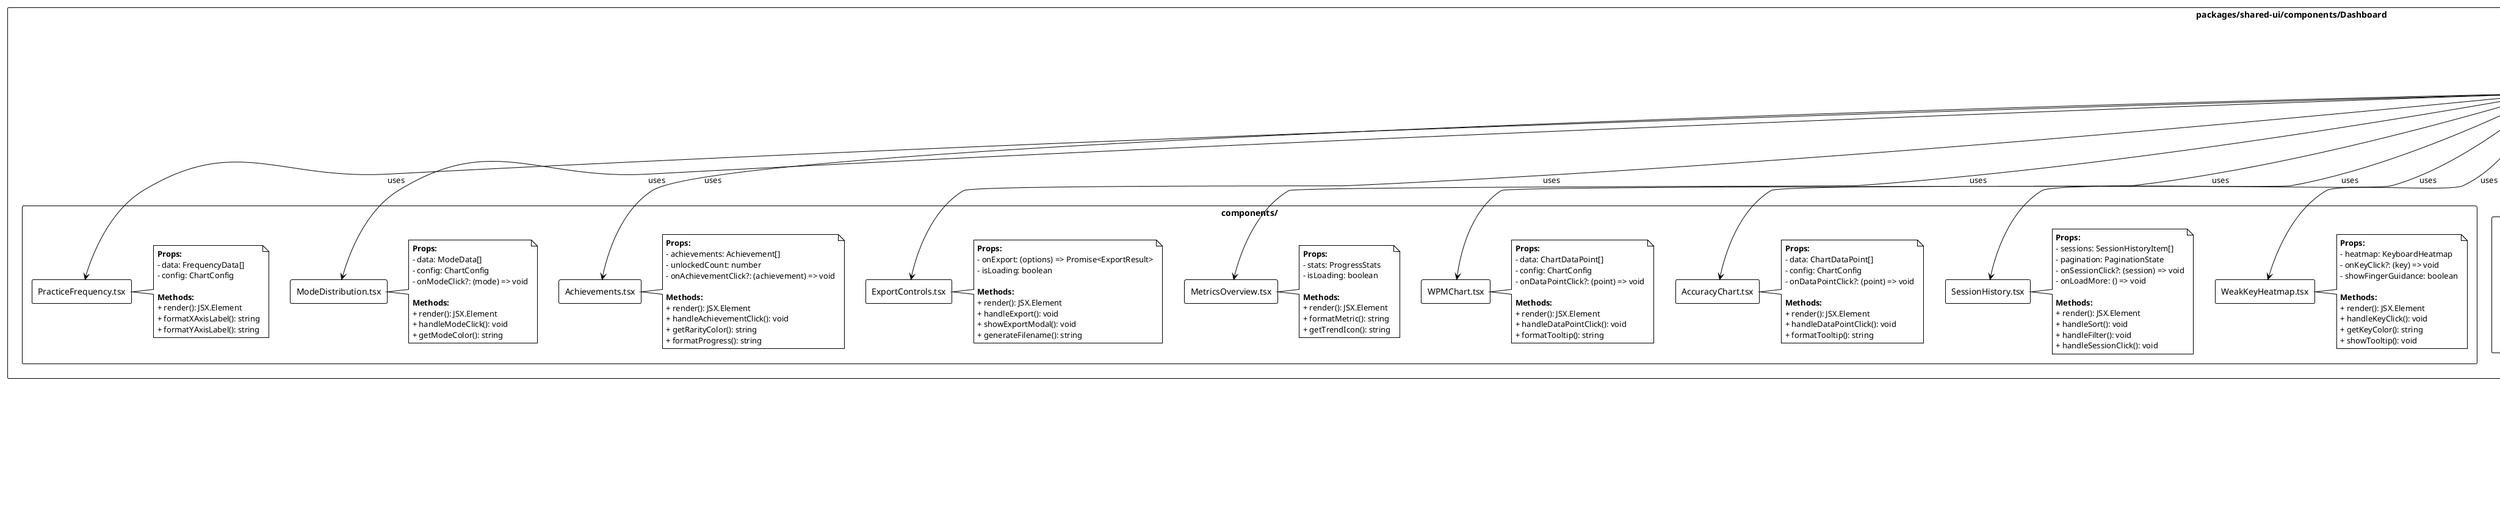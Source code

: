 @startuml Progress Dashboard Component Architecture

!theme plain
skinparam backgroundColor #FFFFFF
skinparam componentStyle rectangle
skinparam packageStyle rectangle

package "packages/shared-ui/components/Dashboard" {
  
  component "Dashboard.tsx" as Dashboard
  note right of Dashboard
    **Props:**
    - userId: string
    - onSessionClick?: (session) => void
    - onWeakKeyClick?: (key) => void
    - onAchievementClick?: (achievement) => void
    
    **Methods:**
    + render(): JSX.Element
    + handleFilterChange(): void
    + handleExport(): void
    + handleRefresh(): void
  end note
  
  package "components/" {
    
    component "MetricsOverview.tsx" as MetricsOverview
    note right of MetricsOverview
      **Props:**
      - stats: ProgressStats
      - isLoading: boolean
      
      **Methods:**
      + render(): JSX.Element
      + formatMetric(): string
      + getTrendIcon(): string
    end note
    
    component "WPMChart.tsx" as WPMChart
    note right of WPMChart
      **Props:**
      - data: ChartDataPoint[]
      - config: ChartConfig
      - onDataPointClick?: (point) => void
      
      **Methods:**
      + render(): JSX.Element
      + handleDataPointClick(): void
      + formatTooltip(): string
    end note
    
    component "AccuracyChart.tsx" as AccuracyChart
    note right of AccuracyChart
      **Props:**
      - data: ChartDataPoint[]
      - config: ChartConfig
      - onDataPointClick?: (point) => void
      
      **Methods:**
      + render(): JSX.Element
      + handleDataPointClick(): void
      + formatTooltip(): string
    end note
    
    component "SessionHistory.tsx" as SessionHistory
    note right of SessionHistory
      **Props:**
      - sessions: SessionHistoryItem[]
      - pagination: PaginationState
      - onSessionClick?: (session) => void
      - onLoadMore: () => void
      
      **Methods:**
      + render(): JSX.Element
      + handleSort(): void
      + handleFilter(): void
      + handleSessionClick(): void
    end note
    
    component "WeakKeyHeatmap.tsx" as WeakKeyHeatmap
    note right of WeakKeyHeatmap
      **Props:**
      - heatmap: KeyboardHeatmap
      - onKeyClick?: (key) => void
      - showFingerGuidance: boolean
      
      **Methods:**
      + render(): JSX.Element
      + handleKeyClick(): void
      + getKeyColor(): string
      + showTooltip(): void
    end note
    
    component "PracticeFrequency.tsx" as PracticeFrequency
    note right of PracticeFrequency
      **Props:**
      - data: FrequencyData[]
      - config: ChartConfig
      
      **Methods:**
      + render(): JSX.Element
      + formatXAxisLabel(): string
      + formatYAxisLabel(): string
    end note
    
    component "ModeDistribution.tsx" as ModeDistribution
    note right of ModeDistribution
      **Props:**
      - data: ModeData[]
      - config: ChartConfig
      - onModeClick?: (mode) => void
      
      **Methods:**
      + render(): JSX.Element
      + handleModeClick(): void
      + getModeColor(): string
    end note
    
    component "Achievements.tsx" as Achievements
    note right of Achievements
      **Props:**
      - achievements: Achievement[]
      - unlockedCount: number
      - onAchievementClick?: (achievement) => void
      
      **Methods:**
      + render(): JSX.Element
      + handleAchievementClick(): void
      + getRarityColor(): string
      + formatProgress(): string
    end note
    
    component "ExportControls.tsx" as ExportControls
    note right of ExportControls
      **Props:**
      - onExport: (options) => Promise<ExportResult>
      - isLoading: boolean
      
      **Methods:**
      + render(): JSX.Element
      + handleExport(): void
      + showExportModal(): void
      + generateFilename(): string
    end note
  }
  
  package "hooks/" {
    
    component "useProgressData.ts" as UseProgressData
    note right of UseProgressData
      **Input:**
      - userId: string
      
      **Output:**
      + data: ProgressData
      + isLoading: boolean
      + error: string | null
      + refresh(): Promise<void>
    end note
    
    component "useChartData.ts" as UseChartData
    note right of UseChartData
      **Input:**
      - sessions: SessionHistoryItem[]
      - filters: DashboardFilters
      
      **Output:**
      + chartData: ChartDataPoint[]
      + processedData: ProcessedChartData
      + isLoading: boolean
    end note
    
    component "useWeakKeyAnalysis.ts" as UseWeakKeyAnalysis
    note right of UseWeakKeyAnalysis
      **Input:**
      - sessions: SessionHistoryItem[]
      - dateRange: [Date, Date]
      
      **Output:**
      + analysis: WeakKeyAnalysis[]
      + heatmap: KeyboardHeatmap
      + isLoading: boolean
      + refresh(): Promise<void>
    end note
    
    component "useAchievements.ts" as UseAchievements
    note right of UseAchievements
      **Input:**
      - userId: string
      - progressData: ProgressData
      
      **Output:**
      + achievements: Achievement[]
      + unlockedCount: number
      + isLoading: boolean
      + checkNewAchievements(): void
    end note
  }
  
  package "utils/" {
    
    component "chartDataProcessor.ts" as ChartProcessor
    note right of ChartProcessor
      **Methods:**
      + downsample(data, maxPoints): ChartDataPoint[]
      + filterByDateRange(data, range): ChartDataPoint[]
      + filterByMode(data, mode): ChartDataPoint[]
      + calculateTrend(data, metric): number
      + groupByPeriod(data, period): FrequencyData[]
    end note
    
    component "weakKeyDetector.ts" as WeakKeyDetector
    note right of WeakKeyDetector
      **Methods:**
      + analyzeSessions(sessions): WeakKeyAnalysis[]
      + calculateImprovementTrend(key, sessions): number
      + generateRecommendations(analysis): string[]
      + updateHeatmap(analysis): KeyboardHeatmap
    end note
    
    component "exportUtils.ts" as ExportUtils
    note right of ExportUtils
      **Methods:**
      + exportToCSV(sessions, options): Blob
      + exportToJSON(data, options): Blob
      + exportToXLSX(sessions, options): Blob
      + exportChartAsImage(chartRef, format): Blob
      + generateFilename(format, dateRange): string
    end note
  }
}

package "packages/shared-types" {
  component "dashboard.ts" as DashboardTypes
  note right of DashboardTypes
    **Exports:**
    + ProgressStats
    + ChartDataPoint
    + SessionHistoryItem
    + WeakKeyAnalysis
    + KeyboardHeatmap
    + Achievement
    + DashboardFilters
    + ExportOptions
  end note
}

package "packages/shared-core" {
  component "analytics/ProgressTracker.ts" as ProgressTracker
  note right of ProgressTracker
    **Methods:**
    + calculateProgressStats(sessions): ProgressStats
    + trackImprovement(sessions): number
    + calculateConsistency(sessions): number
  end note
  
  component "analytics/WeakSpotDetector.ts" as WeakSpotDetector
  note right of WeakSpotDetector
    **Methods:**
    + detectWeakKeys(sessions): string[]
    + analyzeKeyPerformance(sessions, key): KeyAnalysis
    + generateDrillRecommendations(analysis): string[]
  end note
  
  component "typing/TypingSession.ts" as TypingSession
  note right of TypingSession
    **Methods:**
    + serialize(): SessionData
    + deserialize(data): TypingSession
    + calculateMetrics(): SessionMetrics
  end note
}

package "apps/desktop/src/stores" {
  component "dashboardStore.ts" as DashboardStore
  note right of DashboardStore
    **State:**
    + sessions: SessionHistoryItem[]
    + progressStats: ProgressStats
    + weakKeyAnalysis: WeakKeyAnalysis[]
    + achievements: Achievement[]
    + filters: DashboardFilters
    + isLoading: boolean
    
    **Actions:**
    + setFilters(filters): void
    + setViewOptions(options): void
    + refreshData(): Promise<void>
    + exportData(options): Promise<ExportResult>
  end note
}

package "apps/web/src/stores" {
  component "dashboardStore.ts" as WebDashboardStore
  note right of WebDashboardStore
    **State:**
    + sessions: SessionHistoryItem[]
    + progressStats: ProgressStats
    + weakKeyAnalysis: WeakKeyAnalysis[]
    + achievements: Achievement[]
    + filters: DashboardFilters
    + isLoading: boolean
    
    **Actions:**
    + setFilters(filters): void
    + setViewOptions(options): void
    + refreshData(): Promise<void>
    + exportData(options): Promise<ExportResult>
  end note
}

package "backend/src/routes" {
  component "dashboardRoutes.ts" as DashboardAPI
  note right of DashboardAPI
    **Endpoints:**
    + GET /api/dashboard/sessions
    + GET /api/dashboard/stats
    + GET /api/dashboard/weak-keys
    + GET /api/dashboard/achievements
    + POST /api/dashboard/export
  end note
}

' Component Relationships

Dashboard --> MetricsOverview : uses
Dashboard --> WPMChart : uses
Dashboard --> AccuracyChart : uses
Dashboard --> SessionHistory : uses
Dashboard --> WeakKeyHeatmap : uses
Dashboard --> PracticeFrequency : uses
Dashboard --> ModeDistribution : uses
Dashboard --> Achievements : uses
Dashboard --> ExportControls : uses

Dashboard --> UseProgressData : uses
Dashboard --> UseChartData : uses
Dashboard --> UseWeakKeyAnalysis : uses
Dashboard --> UseAchievements : uses

Dashboard --> ChartProcessor : uses
Dashboard --> WeakKeyDetector : uses
Dashboard --> ExportUtils : uses

Dashboard --> DashboardTypes : imports
Dashboard --> DashboardStore : uses

UseProgressData --> ProgressTracker : uses
UseWeakKeyAnalysis --> WeakSpotDetector : uses
UseAchievements --> ProgressTracker : uses

ChartProcessor --> TypingSession : uses
WeakKeyDetector --> TypingSession : uses

DashboardStore --> DashboardAPI : calls
WebDashboardStore --> DashboardAPI : calls

' Data Flow
DashboardTypes ..> Dashboard : provides types
ProgressTracker ..> UseProgressData : provides data
WeakSpotDetector ..> UseWeakKeyAnalysis : provides analysis
TypingSession ..> ChartProcessor : provides session data
DashboardAPI ..> DashboardStore : provides data

@enduml
